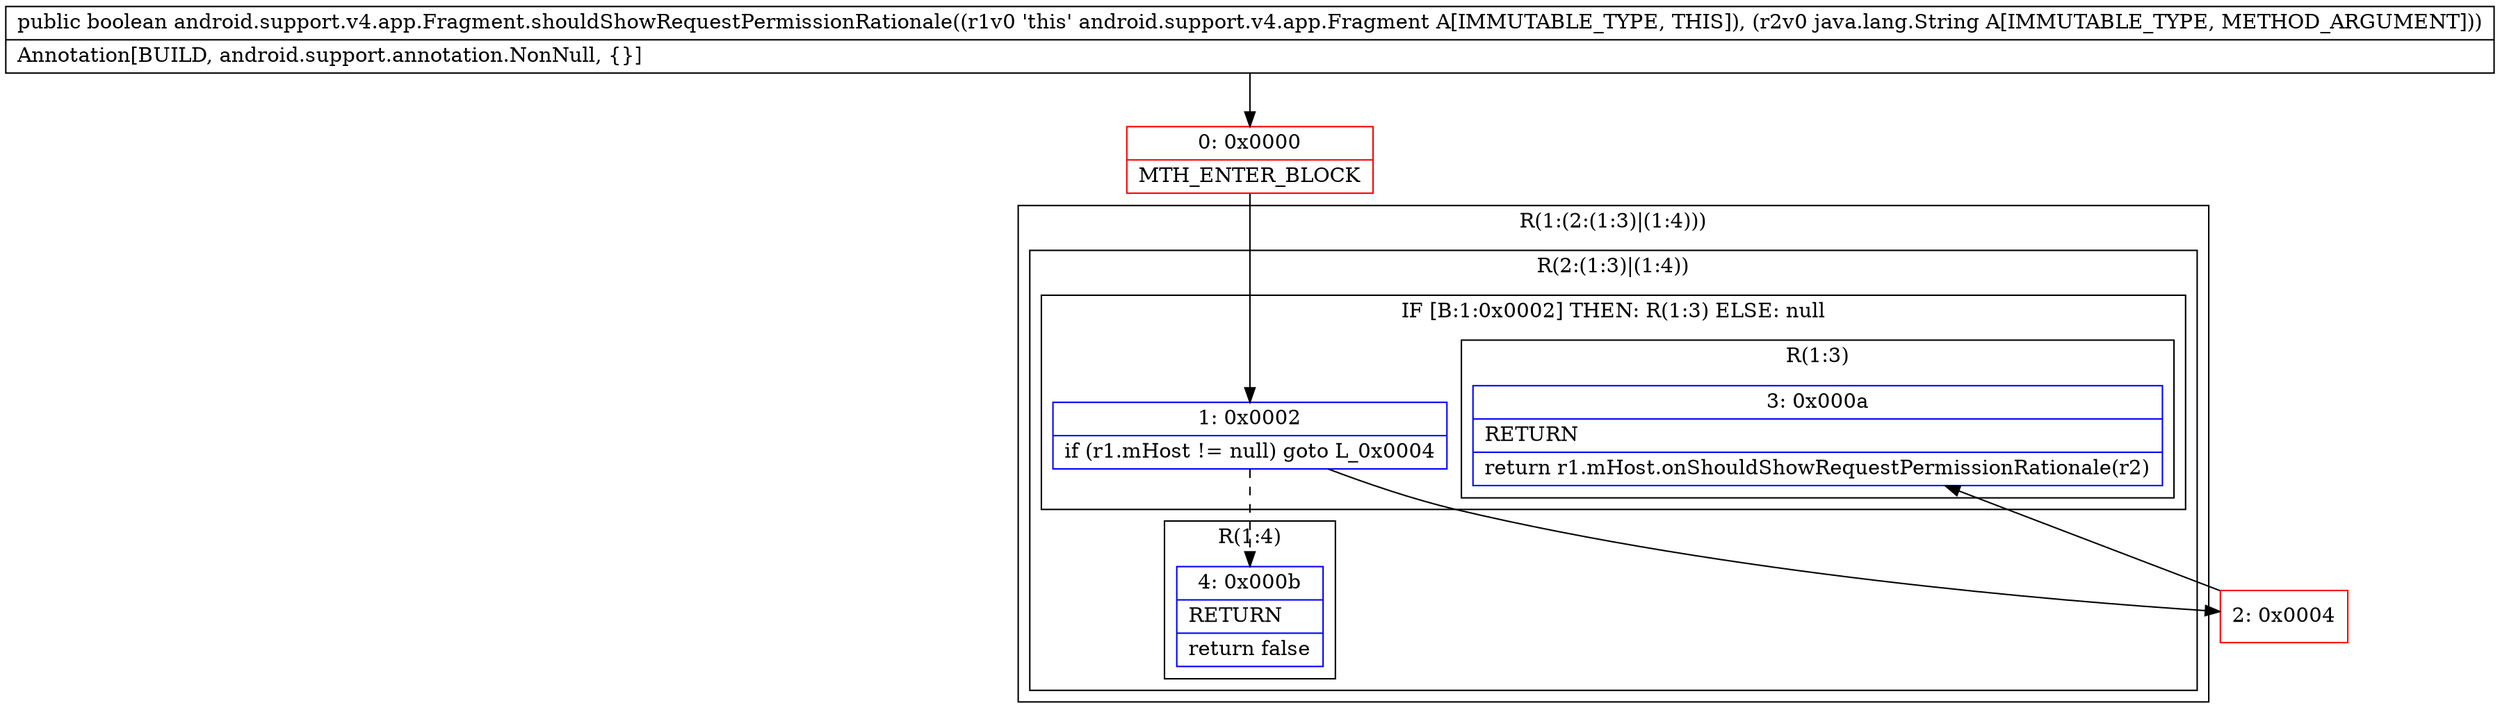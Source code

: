 digraph "CFG forandroid.support.v4.app.Fragment.shouldShowRequestPermissionRationale(Ljava\/lang\/String;)Z" {
subgraph cluster_Region_295109509 {
label = "R(1:(2:(1:3)|(1:4)))";
node [shape=record,color=blue];
subgraph cluster_Region_2005875451 {
label = "R(2:(1:3)|(1:4))";
node [shape=record,color=blue];
subgraph cluster_IfRegion_1608301754 {
label = "IF [B:1:0x0002] THEN: R(1:3) ELSE: null";
node [shape=record,color=blue];
Node_1 [shape=record,label="{1\:\ 0x0002|if (r1.mHost != null) goto L_0x0004\l}"];
subgraph cluster_Region_1510206442 {
label = "R(1:3)";
node [shape=record,color=blue];
Node_3 [shape=record,label="{3\:\ 0x000a|RETURN\l|return r1.mHost.onShouldShowRequestPermissionRationale(r2)\l}"];
}
}
subgraph cluster_Region_1931563012 {
label = "R(1:4)";
node [shape=record,color=blue];
Node_4 [shape=record,label="{4\:\ 0x000b|RETURN\l|return false\l}"];
}
}
}
Node_0 [shape=record,color=red,label="{0\:\ 0x0000|MTH_ENTER_BLOCK\l}"];
Node_2 [shape=record,color=red,label="{2\:\ 0x0004}"];
MethodNode[shape=record,label="{public boolean android.support.v4.app.Fragment.shouldShowRequestPermissionRationale((r1v0 'this' android.support.v4.app.Fragment A[IMMUTABLE_TYPE, THIS]), (r2v0 java.lang.String A[IMMUTABLE_TYPE, METHOD_ARGUMENT]))  | Annotation[BUILD, android.support.annotation.NonNull, \{\}]\l}"];
MethodNode -> Node_0;
Node_1 -> Node_2;
Node_1 -> Node_4[style=dashed];
Node_0 -> Node_1;
Node_2 -> Node_3;
}


